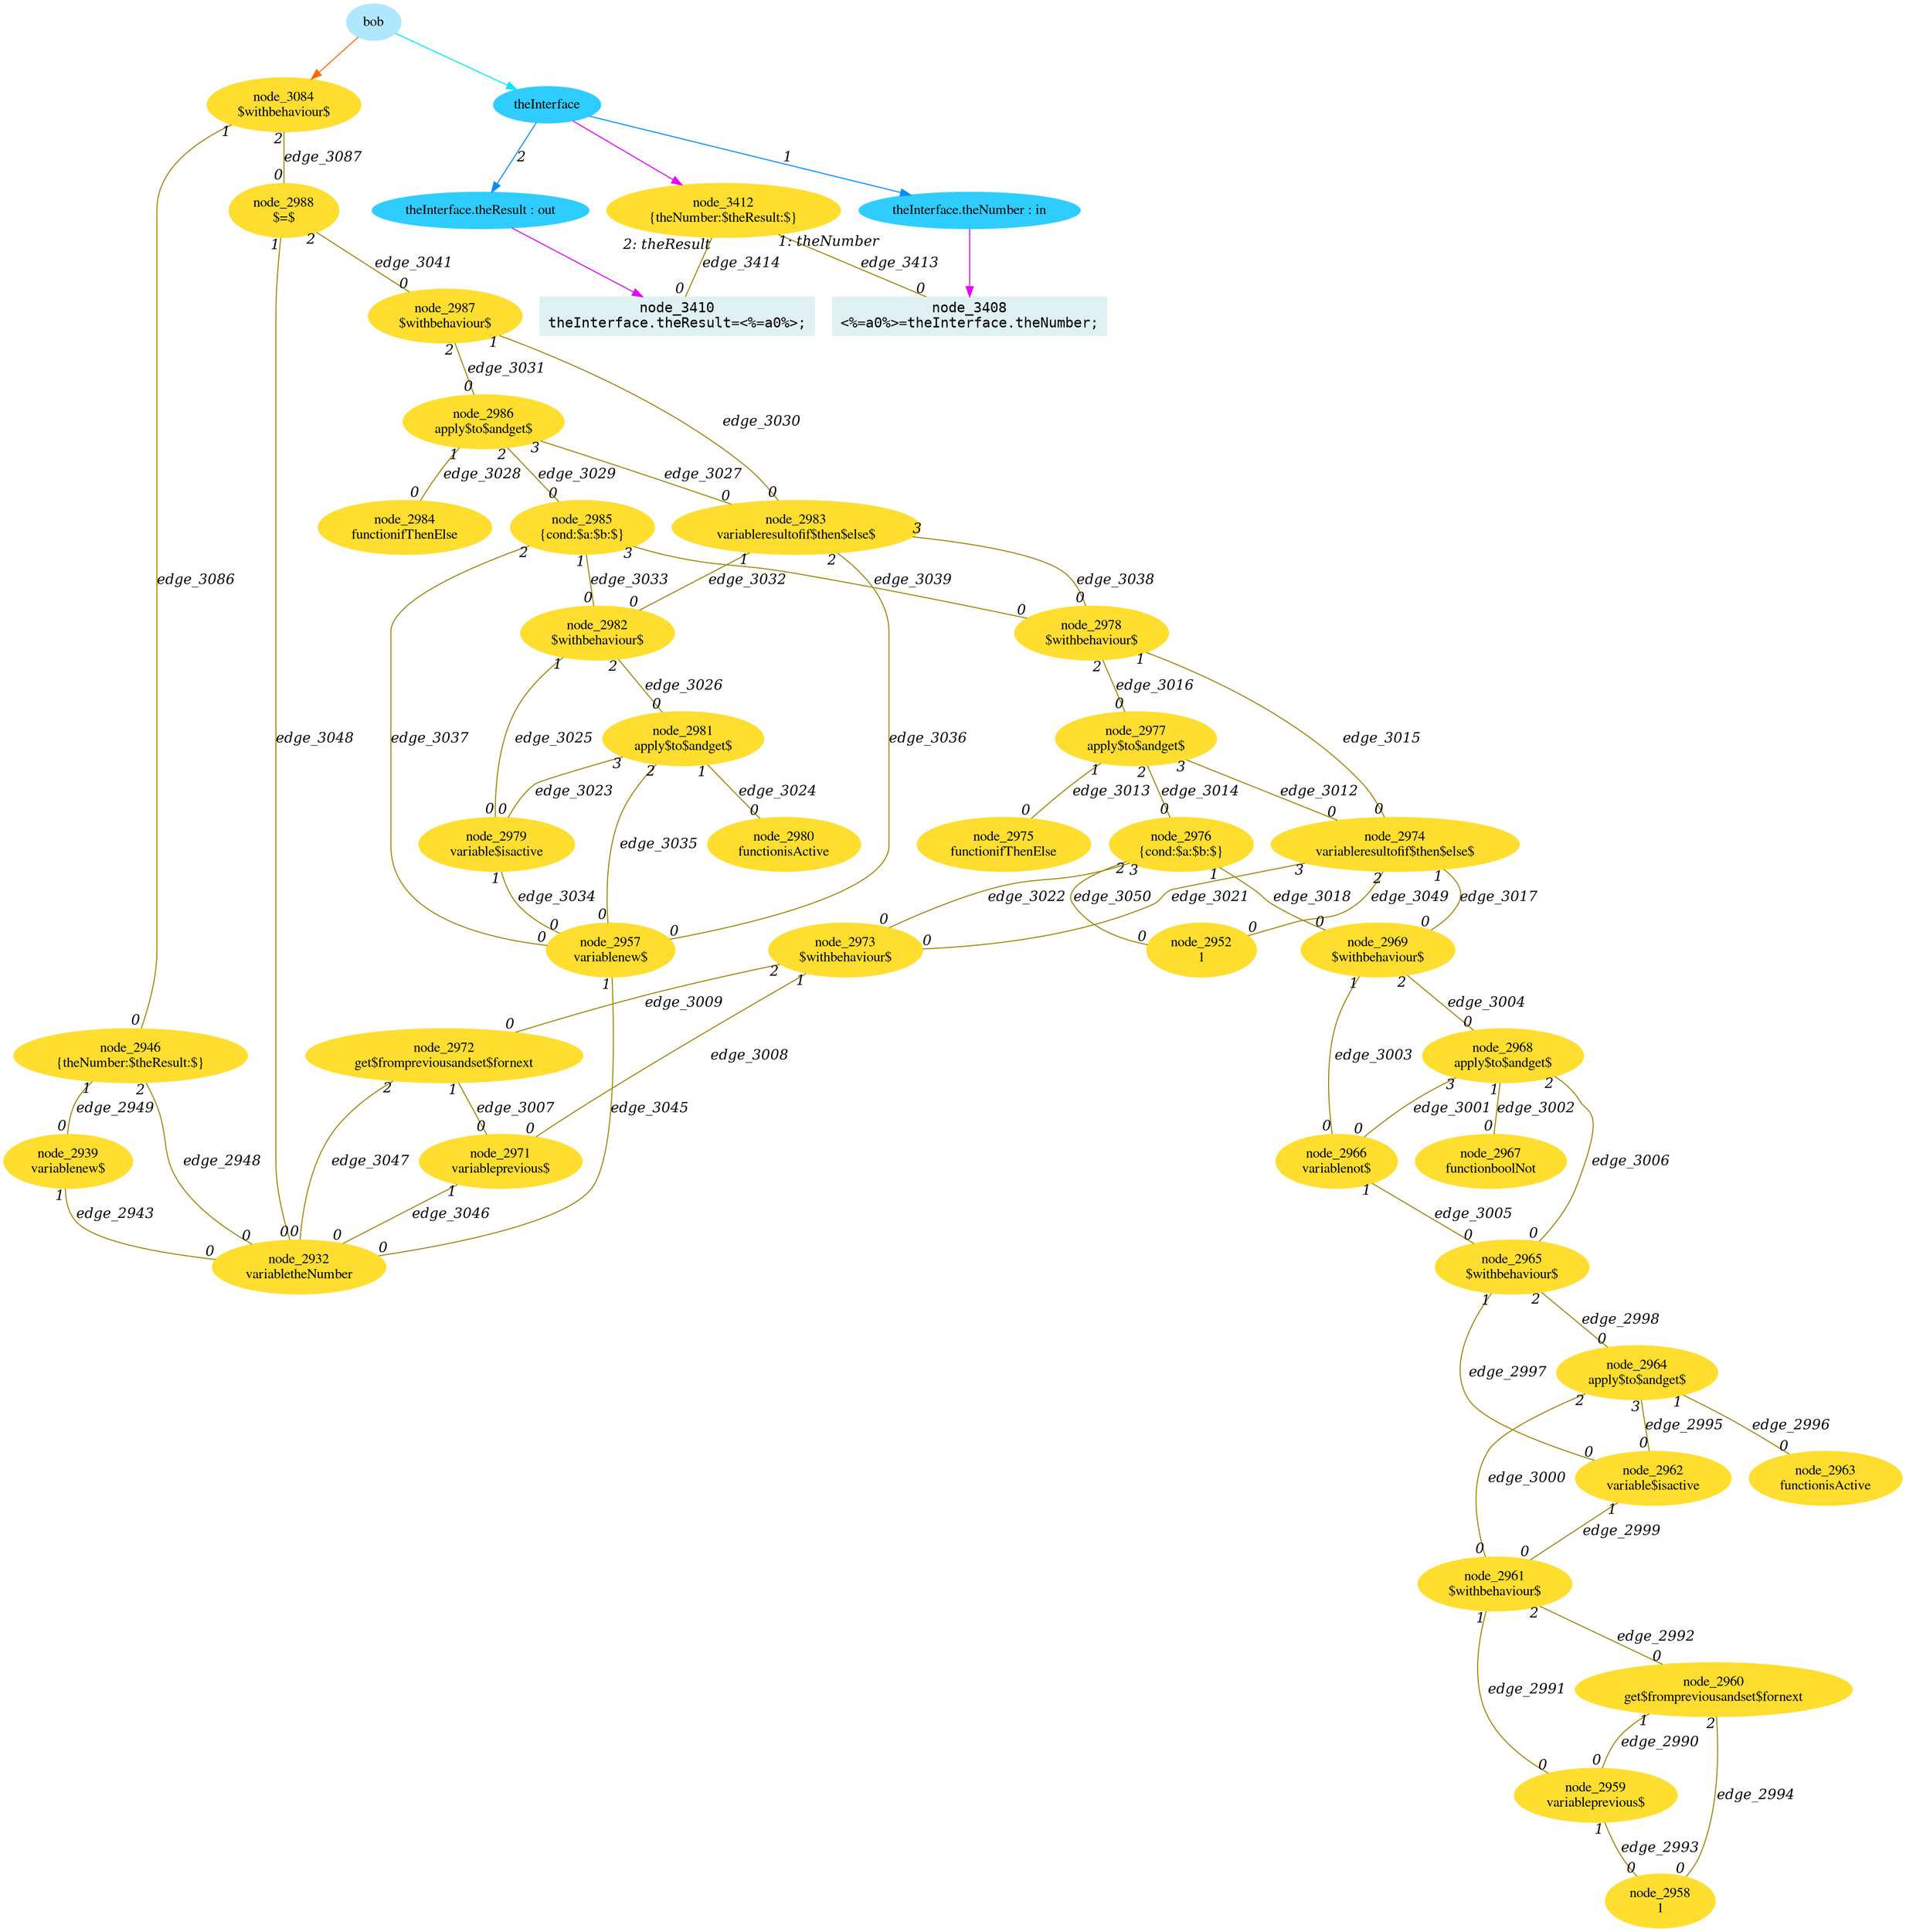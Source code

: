 digraph g{node_2932 [shape="ellipse", style="filled", color="#ffde2f", fontname="Times", label="node_2932
variabletheNumber" ]
node_2939 [shape="ellipse", style="filled", color="#ffde2f", fontname="Times", label="node_2939
variablenew$" ]
node_2946 [shape="ellipse", style="filled", color="#ffde2f", fontname="Times", label="node_2946
{theNumber:$theResult:$}" ]
node_2952 [shape="ellipse", style="filled", color="#ffde2f", fontname="Times", label="node_2952
1" ]
node_2957 [shape="ellipse", style="filled", color="#ffde2f", fontname="Times", label="node_2957
variablenew$" ]
node_2958 [shape="ellipse", style="filled", color="#ffde2f", fontname="Times", label="node_2958
1" ]
node_2959 [shape="ellipse", style="filled", color="#ffde2f", fontname="Times", label="node_2959
variableprevious$" ]
node_2960 [shape="ellipse", style="filled", color="#ffde2f", fontname="Times", label="node_2960
get$frompreviousandset$fornext" ]
node_2961 [shape="ellipse", style="filled", color="#ffde2f", fontname="Times", label="node_2961
$withbehaviour$" ]
node_2962 [shape="ellipse", style="filled", color="#ffde2f", fontname="Times", label="node_2962
variable$isactive" ]
node_2963 [shape="ellipse", style="filled", color="#ffde2f", fontname="Times", label="node_2963
functionisActive" ]
node_2964 [shape="ellipse", style="filled", color="#ffde2f", fontname="Times", label="node_2964
apply$to$andget$" ]
node_2965 [shape="ellipse", style="filled", color="#ffde2f", fontname="Times", label="node_2965
$withbehaviour$" ]
node_2966 [shape="ellipse", style="filled", color="#ffde2f", fontname="Times", label="node_2966
variablenot$" ]
node_2967 [shape="ellipse", style="filled", color="#ffde2f", fontname="Times", label="node_2967
functionboolNot" ]
node_2968 [shape="ellipse", style="filled", color="#ffde2f", fontname="Times", label="node_2968
apply$to$andget$" ]
node_2969 [shape="ellipse", style="filled", color="#ffde2f", fontname="Times", label="node_2969
$withbehaviour$" ]
node_2971 [shape="ellipse", style="filled", color="#ffde2f", fontname="Times", label="node_2971
variableprevious$" ]
node_2972 [shape="ellipse", style="filled", color="#ffde2f", fontname="Times", label="node_2972
get$frompreviousandset$fornext" ]
node_2973 [shape="ellipse", style="filled", color="#ffde2f", fontname="Times", label="node_2973
$withbehaviour$" ]
node_2974 [shape="ellipse", style="filled", color="#ffde2f", fontname="Times", label="node_2974
variableresultofif$then$else$" ]
node_2975 [shape="ellipse", style="filled", color="#ffde2f", fontname="Times", label="node_2975
functionifThenElse" ]
node_2976 [shape="ellipse", style="filled", color="#ffde2f", fontname="Times", label="node_2976
{cond:$a:$b:$}" ]
node_2977 [shape="ellipse", style="filled", color="#ffde2f", fontname="Times", label="node_2977
apply$to$andget$" ]
node_2978 [shape="ellipse", style="filled", color="#ffde2f", fontname="Times", label="node_2978
$withbehaviour$" ]
node_2979 [shape="ellipse", style="filled", color="#ffde2f", fontname="Times", label="node_2979
variable$isactive" ]
node_2980 [shape="ellipse", style="filled", color="#ffde2f", fontname="Times", label="node_2980
functionisActive" ]
node_2981 [shape="ellipse", style="filled", color="#ffde2f", fontname="Times", label="node_2981
apply$to$andget$" ]
node_2982 [shape="ellipse", style="filled", color="#ffde2f", fontname="Times", label="node_2982
$withbehaviour$" ]
node_2983 [shape="ellipse", style="filled", color="#ffde2f", fontname="Times", label="node_2983
variableresultofif$then$else$" ]
node_2984 [shape="ellipse", style="filled", color="#ffde2f", fontname="Times", label="node_2984
functionifThenElse" ]
node_2985 [shape="ellipse", style="filled", color="#ffde2f", fontname="Times", label="node_2985
{cond:$a:$b:$}" ]
node_2986 [shape="ellipse", style="filled", color="#ffde2f", fontname="Times", label="node_2986
apply$to$andget$" ]
node_2987 [shape="ellipse", style="filled", color="#ffde2f", fontname="Times", label="node_2987
$withbehaviour$" ]
node_2988 [shape="ellipse", style="filled", color="#ffde2f", fontname="Times", label="node_2988
$=$" ]
node_3084 [shape="ellipse", style="filled", color="#ffde2f", fontname="Times", label="node_3084
$withbehaviour$" ]
node_3408 [shape="box", style="filled", color="#dff1f2", fontname="Courier", label="node_3408
<%=a0%>=theInterface.theNumber;
" ]
node_3410 [shape="box", style="filled", color="#dff1f2", fontname="Courier", label="node_3410
theInterface.theResult=<%=a0%>;
" ]
node_3412 [shape="ellipse", style="filled", color="#ffde2f", fontname="Times", label="node_3412
{theNumber:$theResult:$}" ]
node_1454 [shape="ellipse", style="filled", color="#afe7ff", fontname="Times", label="bob" ]
node_2006 [shape="ellipse", style="filled", color="#2fcdff", fontname="Times", label="theInterface" ]
node_2007 [shape="ellipse", style="filled", color="#2fcdff", fontname="Times", label="theInterface.theNumber : in" ]
node_2009 [shape="ellipse", style="filled", color="#2fcdff", fontname="Times", label="theInterface.theResult : out" ]
node_1454 -> node_3084 [dir=forward, arrowHead=normal, fontname="Times-Italic", arrowsize=1, color="#ff6b00", label="",  headlabel="", taillabel="" ]
node_1454 -> node_2006 [dir=forward, arrowHead=normal, fontname="Times-Italic", arrowsize=1, color="#00e8ff", label="",  headlabel="", taillabel="" ]
node_2006 -> node_2007 [dir=forward, arrowHead=normal, fontname="Times-Italic", arrowsize=1, color="#008cff", label="1",  headlabel="", taillabel="" ]
node_2006 -> node_2009 [dir=forward, arrowHead=normal, fontname="Times-Italic", arrowsize=1, color="#008cff", label="2",  headlabel="", taillabel="" ]
node_2007 -> node_3408 [dir=forward, arrowHead=normal, fontname="Times-Italic", arrowsize=1, color="#e300ff", label="",  headlabel="", taillabel="" ]
node_2009 -> node_3410 [dir=forward, arrowHead=normal, fontname="Times-Italic", arrowsize=1, color="#e300ff", label="",  headlabel="", taillabel="" ]
node_2006 -> node_3412 [dir=forward, arrowHead=normal, fontname="Times-Italic", arrowsize=1, color="#e300ff", label="",  headlabel="", taillabel="" ]
node_2939 -> node_2932 [dir=none, arrowHead=none, fontname="Times-Italic", arrowsize=1, color="#9d8400", label="edge_2943",  headlabel="0", taillabel="1" ]
node_2946 -> node_2932 [dir=none, arrowHead=none, fontname="Times-Italic", arrowsize=1, color="#9d8400", label="edge_2948",  headlabel="0", taillabel="2" ]
node_2946 -> node_2939 [dir=none, arrowHead=none, fontname="Times-Italic", arrowsize=1, color="#9d8400", label="edge_2949",  headlabel="0", taillabel="1" ]
node_2960 -> node_2959 [dir=none, arrowHead=none, fontname="Times-Italic", arrowsize=1, color="#9d8400", label="edge_2990",  headlabel="0", taillabel="1" ]
node_2961 -> node_2959 [dir=none, arrowHead=none, fontname="Times-Italic", arrowsize=1, color="#9d8400", label="edge_2991",  headlabel="0", taillabel="1" ]
node_2961 -> node_2960 [dir=none, arrowHead=none, fontname="Times-Italic", arrowsize=1, color="#9d8400", label="edge_2992",  headlabel="0", taillabel="2" ]
node_2959 -> node_2958 [dir=none, arrowHead=none, fontname="Times-Italic", arrowsize=1, color="#9d8400", label="edge_2993",  headlabel="0", taillabel="1" ]
node_2960 -> node_2958 [dir=none, arrowHead=none, fontname="Times-Italic", arrowsize=1, color="#9d8400", label="edge_2994",  headlabel="0", taillabel="2" ]
node_2964 -> node_2962 [dir=none, arrowHead=none, fontname="Times-Italic", arrowsize=1, color="#9d8400", label="edge_2995",  headlabel="0", taillabel="3" ]
node_2964 -> node_2963 [dir=none, arrowHead=none, fontname="Times-Italic", arrowsize=1, color="#9d8400", label="edge_2996",  headlabel="0", taillabel="1" ]
node_2965 -> node_2962 [dir=none, arrowHead=none, fontname="Times-Italic", arrowsize=1, color="#9d8400", label="edge_2997",  headlabel="0", taillabel="1" ]
node_2965 -> node_2964 [dir=none, arrowHead=none, fontname="Times-Italic", arrowsize=1, color="#9d8400", label="edge_2998",  headlabel="0", taillabel="2" ]
node_2962 -> node_2961 [dir=none, arrowHead=none, fontname="Times-Italic", arrowsize=1, color="#9d8400", label="edge_2999",  headlabel="0", taillabel="1" ]
node_2964 -> node_2961 [dir=none, arrowHead=none, fontname="Times-Italic", arrowsize=1, color="#9d8400", label="edge_3000",  headlabel="0", taillabel="2" ]
node_2968 -> node_2966 [dir=none, arrowHead=none, fontname="Times-Italic", arrowsize=1, color="#9d8400", label="edge_3001",  headlabel="0", taillabel="3" ]
node_2968 -> node_2967 [dir=none, arrowHead=none, fontname="Times-Italic", arrowsize=1, color="#9d8400", label="edge_3002",  headlabel="0", taillabel="1" ]
node_2969 -> node_2966 [dir=none, arrowHead=none, fontname="Times-Italic", arrowsize=1, color="#9d8400", label="edge_3003",  headlabel="0", taillabel="1" ]
node_2969 -> node_2968 [dir=none, arrowHead=none, fontname="Times-Italic", arrowsize=1, color="#9d8400", label="edge_3004",  headlabel="0", taillabel="2" ]
node_2966 -> node_2965 [dir=none, arrowHead=none, fontname="Times-Italic", arrowsize=1, color="#9d8400", label="edge_3005",  headlabel="0", taillabel="1" ]
node_2968 -> node_2965 [dir=none, arrowHead=none, fontname="Times-Italic", arrowsize=1, color="#9d8400", label="edge_3006",  headlabel="0", taillabel="2" ]
node_2972 -> node_2971 [dir=none, arrowHead=none, fontname="Times-Italic", arrowsize=1, color="#9d8400", label="edge_3007",  headlabel="0", taillabel="1" ]
node_2973 -> node_2971 [dir=none, arrowHead=none, fontname="Times-Italic", arrowsize=1, color="#9d8400", label="edge_3008",  headlabel="0", taillabel="1" ]
node_2973 -> node_2972 [dir=none, arrowHead=none, fontname="Times-Italic", arrowsize=1, color="#9d8400", label="edge_3009",  headlabel="0", taillabel="2" ]
node_2977 -> node_2974 [dir=none, arrowHead=none, fontname="Times-Italic", arrowsize=1, color="#9d8400", label="edge_3012",  headlabel="0", taillabel="3" ]
node_2977 -> node_2975 [dir=none, arrowHead=none, fontname="Times-Italic", arrowsize=1, color="#9d8400", label="edge_3013",  headlabel="0", taillabel="1" ]
node_2977 -> node_2976 [dir=none, arrowHead=none, fontname="Times-Italic", arrowsize=1, color="#9d8400", label="edge_3014",  headlabel="0", taillabel="2" ]
node_2978 -> node_2974 [dir=none, arrowHead=none, fontname="Times-Italic", arrowsize=1, color="#9d8400", label="edge_3015",  headlabel="0", taillabel="1" ]
node_2978 -> node_2977 [dir=none, arrowHead=none, fontname="Times-Italic", arrowsize=1, color="#9d8400", label="edge_3016",  headlabel="0", taillabel="2" ]
node_2974 -> node_2969 [dir=none, arrowHead=none, fontname="Times-Italic", arrowsize=1, color="#9d8400", label="edge_3017",  headlabel="0", taillabel="1" ]
node_2976 -> node_2969 [dir=none, arrowHead=none, fontname="Times-Italic", arrowsize=1, color="#9d8400", label="edge_3018",  headlabel="0", taillabel="1" ]
node_2974 -> node_2973 [dir=none, arrowHead=none, fontname="Times-Italic", arrowsize=1, color="#9d8400", label="edge_3021",  headlabel="0", taillabel="3" ]
node_2976 -> node_2973 [dir=none, arrowHead=none, fontname="Times-Italic", arrowsize=1, color="#9d8400", label="edge_3022",  headlabel="0", taillabel="3" ]
node_2981 -> node_2979 [dir=none, arrowHead=none, fontname="Times-Italic", arrowsize=1, color="#9d8400", label="edge_3023",  headlabel="0", taillabel="3" ]
node_2981 -> node_2980 [dir=none, arrowHead=none, fontname="Times-Italic", arrowsize=1, color="#9d8400", label="edge_3024",  headlabel="0", taillabel="1" ]
node_2982 -> node_2979 [dir=none, arrowHead=none, fontname="Times-Italic", arrowsize=1, color="#9d8400", label="edge_3025",  headlabel="0", taillabel="1" ]
node_2982 -> node_2981 [dir=none, arrowHead=none, fontname="Times-Italic", arrowsize=1, color="#9d8400", label="edge_3026",  headlabel="0", taillabel="2" ]
node_2986 -> node_2983 [dir=none, arrowHead=none, fontname="Times-Italic", arrowsize=1, color="#9d8400", label="edge_3027",  headlabel="0", taillabel="3" ]
node_2986 -> node_2984 [dir=none, arrowHead=none, fontname="Times-Italic", arrowsize=1, color="#9d8400", label="edge_3028",  headlabel="0", taillabel="1" ]
node_2986 -> node_2985 [dir=none, arrowHead=none, fontname="Times-Italic", arrowsize=1, color="#9d8400", label="edge_3029",  headlabel="0", taillabel="2" ]
node_2987 -> node_2983 [dir=none, arrowHead=none, fontname="Times-Italic", arrowsize=1, color="#9d8400", label="edge_3030",  headlabel="0", taillabel="1" ]
node_2987 -> node_2986 [dir=none, arrowHead=none, fontname="Times-Italic", arrowsize=1, color="#9d8400", label="edge_3031",  headlabel="0", taillabel="2" ]
node_2983 -> node_2982 [dir=none, arrowHead=none, fontname="Times-Italic", arrowsize=1, color="#9d8400", label="edge_3032",  headlabel="0", taillabel="1" ]
node_2985 -> node_2982 [dir=none, arrowHead=none, fontname="Times-Italic", arrowsize=1, color="#9d8400", label="edge_3033",  headlabel="0", taillabel="1" ]
node_2979 -> node_2957 [dir=none, arrowHead=none, fontname="Times-Italic", arrowsize=1, color="#9d8400", label="edge_3034",  headlabel="0", taillabel="1" ]
node_2981 -> node_2957 [dir=none, arrowHead=none, fontname="Times-Italic", arrowsize=1, color="#9d8400", label="edge_3035",  headlabel="0", taillabel="2" ]
node_2983 -> node_2957 [dir=none, arrowHead=none, fontname="Times-Italic", arrowsize=1, color="#9d8400", label="edge_3036",  headlabel="0", taillabel="2" ]
node_2985 -> node_2957 [dir=none, arrowHead=none, fontname="Times-Italic", arrowsize=1, color="#9d8400", label="edge_3037",  headlabel="0", taillabel="2" ]
node_2983 -> node_2978 [dir=none, arrowHead=none, fontname="Times-Italic", arrowsize=1, color="#9d8400", label="edge_3038",  headlabel="0", taillabel="3" ]
node_2985 -> node_2978 [dir=none, arrowHead=none, fontname="Times-Italic", arrowsize=1, color="#9d8400", label="edge_3039",  headlabel="0", taillabel="3" ]
node_2988 -> node_2987 [dir=none, arrowHead=none, fontname="Times-Italic", arrowsize=1, color="#9d8400", label="edge_3041",  headlabel="0", taillabel="2" ]
node_2957 -> node_2932 [dir=none, arrowHead=none, fontname="Times-Italic", arrowsize=1, color="#9d8400", label="edge_3045",  headlabel="0", taillabel="1" ]
node_2971 -> node_2932 [dir=none, arrowHead=none, fontname="Times-Italic", arrowsize=1, color="#9d8400", label="edge_3046",  headlabel="0", taillabel="1" ]
node_2972 -> node_2932 [dir=none, arrowHead=none, fontname="Times-Italic", arrowsize=1, color="#9d8400", label="edge_3047",  headlabel="0", taillabel="2" ]
node_2988 -> node_2932 [dir=none, arrowHead=none, fontname="Times-Italic", arrowsize=1, color="#9d8400", label="edge_3048",  headlabel="0", taillabel="1" ]
node_2974 -> node_2952 [dir=none, arrowHead=none, fontname="Times-Italic", arrowsize=1, color="#9d8400", label="edge_3049",  headlabel="0", taillabel="2" ]
node_2976 -> node_2952 [dir=none, arrowHead=none, fontname="Times-Italic", arrowsize=1, color="#9d8400", label="edge_3050",  headlabel="0", taillabel="2" ]
node_3084 -> node_2946 [dir=none, arrowHead=none, fontname="Times-Italic", arrowsize=1, color="#9d8400", label="edge_3086",  headlabel="0", taillabel="1" ]
node_3084 -> node_2988 [dir=none, arrowHead=none, fontname="Times-Italic", arrowsize=1, color="#9d8400", label="edge_3087",  headlabel="0", taillabel="2" ]
node_3412 -> node_3408 [dir=none, arrowHead=none, fontname="Times-Italic", arrowsize=1, color="#9d8400", label="edge_3413",  headlabel="0", taillabel="1: theNumber" ]
node_3412 -> node_3410 [dir=none, arrowHead=none, fontname="Times-Italic", arrowsize=1, color="#9d8400", label="edge_3414",  headlabel="0", taillabel="2: theResult" ]
}